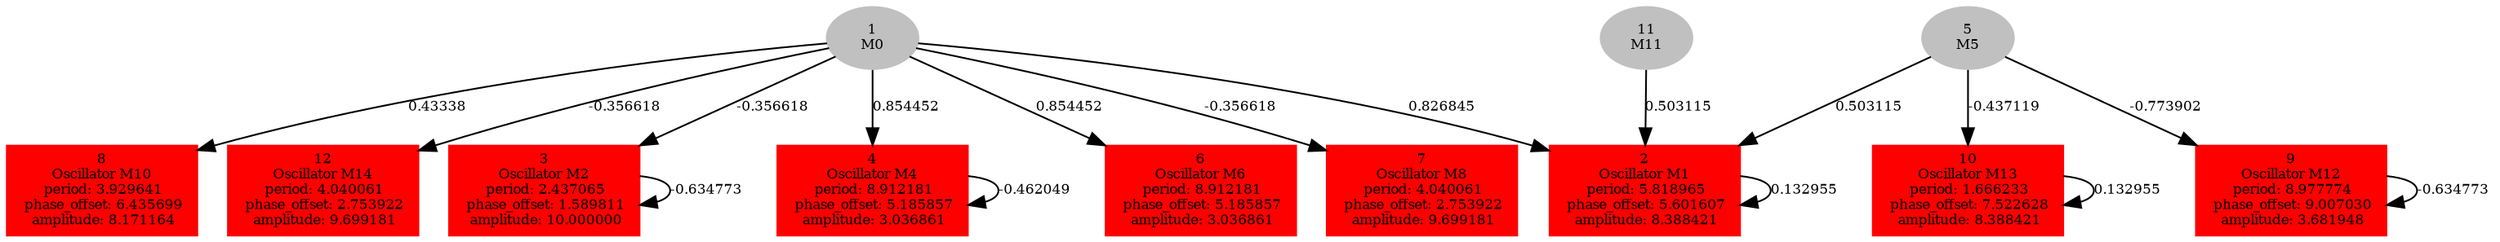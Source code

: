  digraph g{ forcelabels=true;
1[label=<1<BR/>M0>,color="grey",style=filled,fontsize=8];
2 [label=<2<BR />Oscillator M1<BR /> period: 5.818965<BR /> phase_offset: 5.601607<BR /> amplitude: 8.388421>, shape=box,color=red,style=filled,fontsize=8];3 [label=<3<BR />Oscillator M2<BR /> period: 2.437065<BR /> phase_offset: 1.589811<BR /> amplitude: 10.000000>, shape=box,color=red,style=filled,fontsize=8];4 [label=<4<BR />Oscillator M4<BR /> period: 8.912181<BR /> phase_offset: 5.185857<BR /> amplitude: 3.036861>, shape=box,color=red,style=filled,fontsize=8];5[label=<5<BR/>M5>,color="grey",style=filled,fontsize=8];
6 [label=<6<BR />Oscillator M6<BR /> period: 8.912181<BR /> phase_offset: 5.185857<BR /> amplitude: 3.036861>, shape=box,color=red,style=filled,fontsize=8];7 [label=<7<BR />Oscillator M8<BR /> period: 4.040061<BR /> phase_offset: 2.753922<BR /> amplitude: 9.699181>, shape=box,color=red,style=filled,fontsize=8];8 [label=<8<BR />Oscillator M10<BR /> period: 3.929641<BR /> phase_offset: 6.435699<BR /> amplitude: 8.171164>, shape=box,color=red,style=filled,fontsize=8];9 [label=<9<BR />Oscillator M12<BR /> period: 8.977774<BR /> phase_offset: 9.007030<BR /> amplitude: 3.681948>, shape=box,color=red,style=filled,fontsize=8];10 [label=<10<BR />Oscillator M13<BR /> period: 1.666233<BR /> phase_offset: 7.522628<BR /> amplitude: 8.388421>, shape=box,color=red,style=filled,fontsize=8];11[label=<11<BR/>M11>,color="grey",style=filled,fontsize=8];
12 [label=<12<BR />Oscillator M14<BR /> period: 4.040061<BR /> phase_offset: 2.753922<BR /> amplitude: 9.699181>, shape=box,color=red,style=filled,fontsize=8];1 -> 2[label="0.826845 ",fontsize="8"];
1 -> 3[label="-0.356618 ",fontsize="8"];
1 -> 4[label="0.854452 ",fontsize="8"];
1 -> 6[label="0.854452 ",fontsize="8"];
1 -> 7[label="-0.356618 ",fontsize="8"];
1 -> 8[label="0.43338 ",fontsize="8"];
1 -> 12[label="-0.356618 ",fontsize="8"];
2 -> 2[label="0.132955 ",fontsize="8"];
3 -> 3[label="-0.634773 ",fontsize="8"];
4 -> 4[label="-0.462049 ",fontsize="8"];
5 -> 2[label="0.503115 ",fontsize="8"];
5 -> 9[label="-0.773902 ",fontsize="8"];
5 -> 10[label="-0.437119 ",fontsize="8"];
9 -> 9[label="-0.634773 ",fontsize="8"];
10 -> 10[label="0.132955 ",fontsize="8"];
11 -> 2[label="0.503115 ",fontsize="8"];
 }
